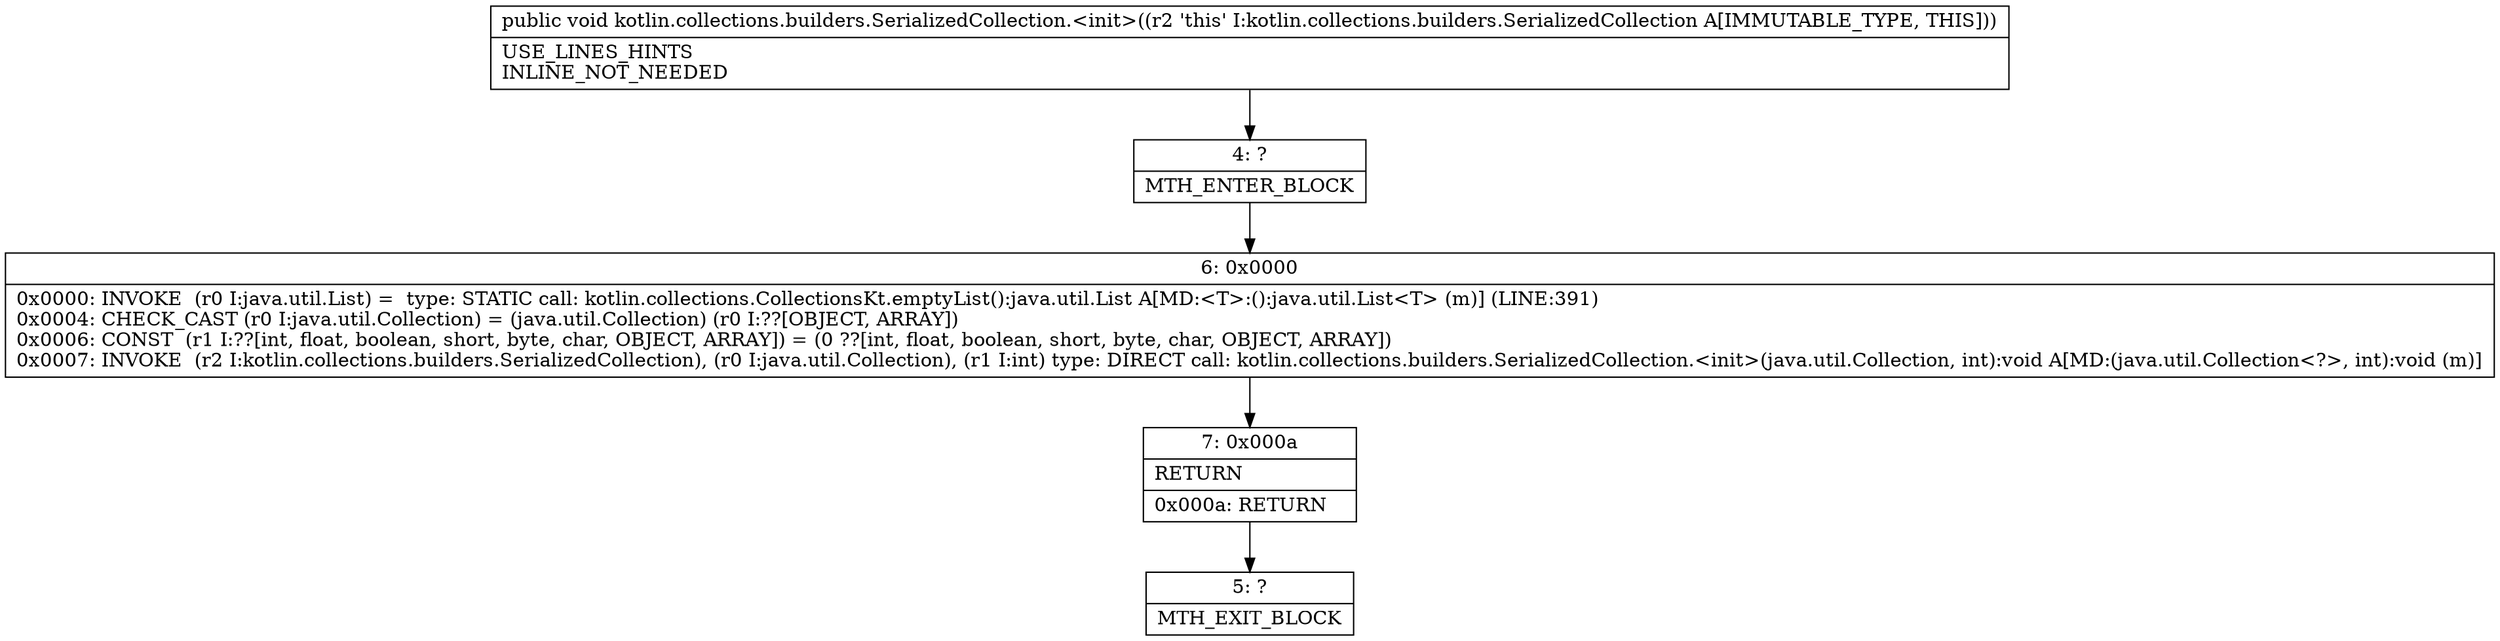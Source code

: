 digraph "CFG forkotlin.collections.builders.SerializedCollection.\<init\>()V" {
Node_4 [shape=record,label="{4\:\ ?|MTH_ENTER_BLOCK\l}"];
Node_6 [shape=record,label="{6\:\ 0x0000|0x0000: INVOKE  (r0 I:java.util.List) =  type: STATIC call: kotlin.collections.CollectionsKt.emptyList():java.util.List A[MD:\<T\>:():java.util.List\<T\> (m)] (LINE:391)\l0x0004: CHECK_CAST (r0 I:java.util.Collection) = (java.util.Collection) (r0 I:??[OBJECT, ARRAY]) \l0x0006: CONST  (r1 I:??[int, float, boolean, short, byte, char, OBJECT, ARRAY]) = (0 ??[int, float, boolean, short, byte, char, OBJECT, ARRAY]) \l0x0007: INVOKE  (r2 I:kotlin.collections.builders.SerializedCollection), (r0 I:java.util.Collection), (r1 I:int) type: DIRECT call: kotlin.collections.builders.SerializedCollection.\<init\>(java.util.Collection, int):void A[MD:(java.util.Collection\<?\>, int):void (m)]\l}"];
Node_7 [shape=record,label="{7\:\ 0x000a|RETURN\l|0x000a: RETURN   \l}"];
Node_5 [shape=record,label="{5\:\ ?|MTH_EXIT_BLOCK\l}"];
MethodNode[shape=record,label="{public void kotlin.collections.builders.SerializedCollection.\<init\>((r2 'this' I:kotlin.collections.builders.SerializedCollection A[IMMUTABLE_TYPE, THIS]))  | USE_LINES_HINTS\lINLINE_NOT_NEEDED\l}"];
MethodNode -> Node_4;Node_4 -> Node_6;
Node_6 -> Node_7;
Node_7 -> Node_5;
}

